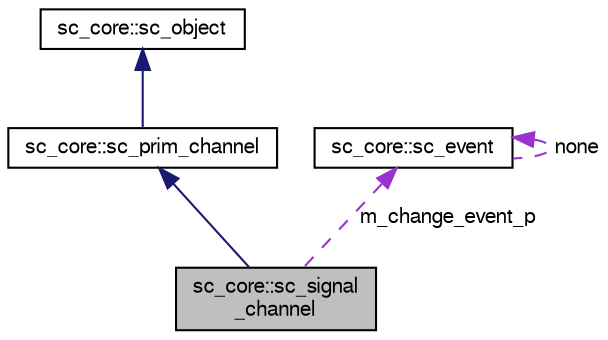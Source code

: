 digraph "sc_core::sc_signal_channel"
{
  edge [fontname="FreeSans",fontsize="10",labelfontname="FreeSans",labelfontsize="10"];
  node [fontname="FreeSans",fontsize="10",shape=record];
  Node16 [label="sc_core::sc_signal\l_channel",height=0.2,width=0.4,color="black", fillcolor="grey75", style="filled", fontcolor="black"];
  Node17 -> Node16 [dir="back",color="midnightblue",fontsize="10",style="solid",fontname="FreeSans"];
  Node17 [label="sc_core::sc_prim_channel",height=0.2,width=0.4,color="black", fillcolor="white", style="filled",URL="$a01228.html"];
  Node18 -> Node17 [dir="back",color="midnightblue",fontsize="10",style="solid",fontname="FreeSans"];
  Node18 [label="sc_core::sc_object",height=0.2,width=0.4,color="black", fillcolor="white", style="filled",URL="$a01884.html"];
  Node19 -> Node16 [dir="back",color="darkorchid3",fontsize="10",style="dashed",label=" m_change_event_p" ,fontname="FreeSans"];
  Node19 [label="sc_core::sc_event",height=0.2,width=0.4,color="black", fillcolor="white", style="filled",URL="$a01828.html"];
  Node19 -> Node19 [dir="back",color="darkorchid3",fontsize="10",style="dashed",label=" none" ,fontname="FreeSans"];
}
